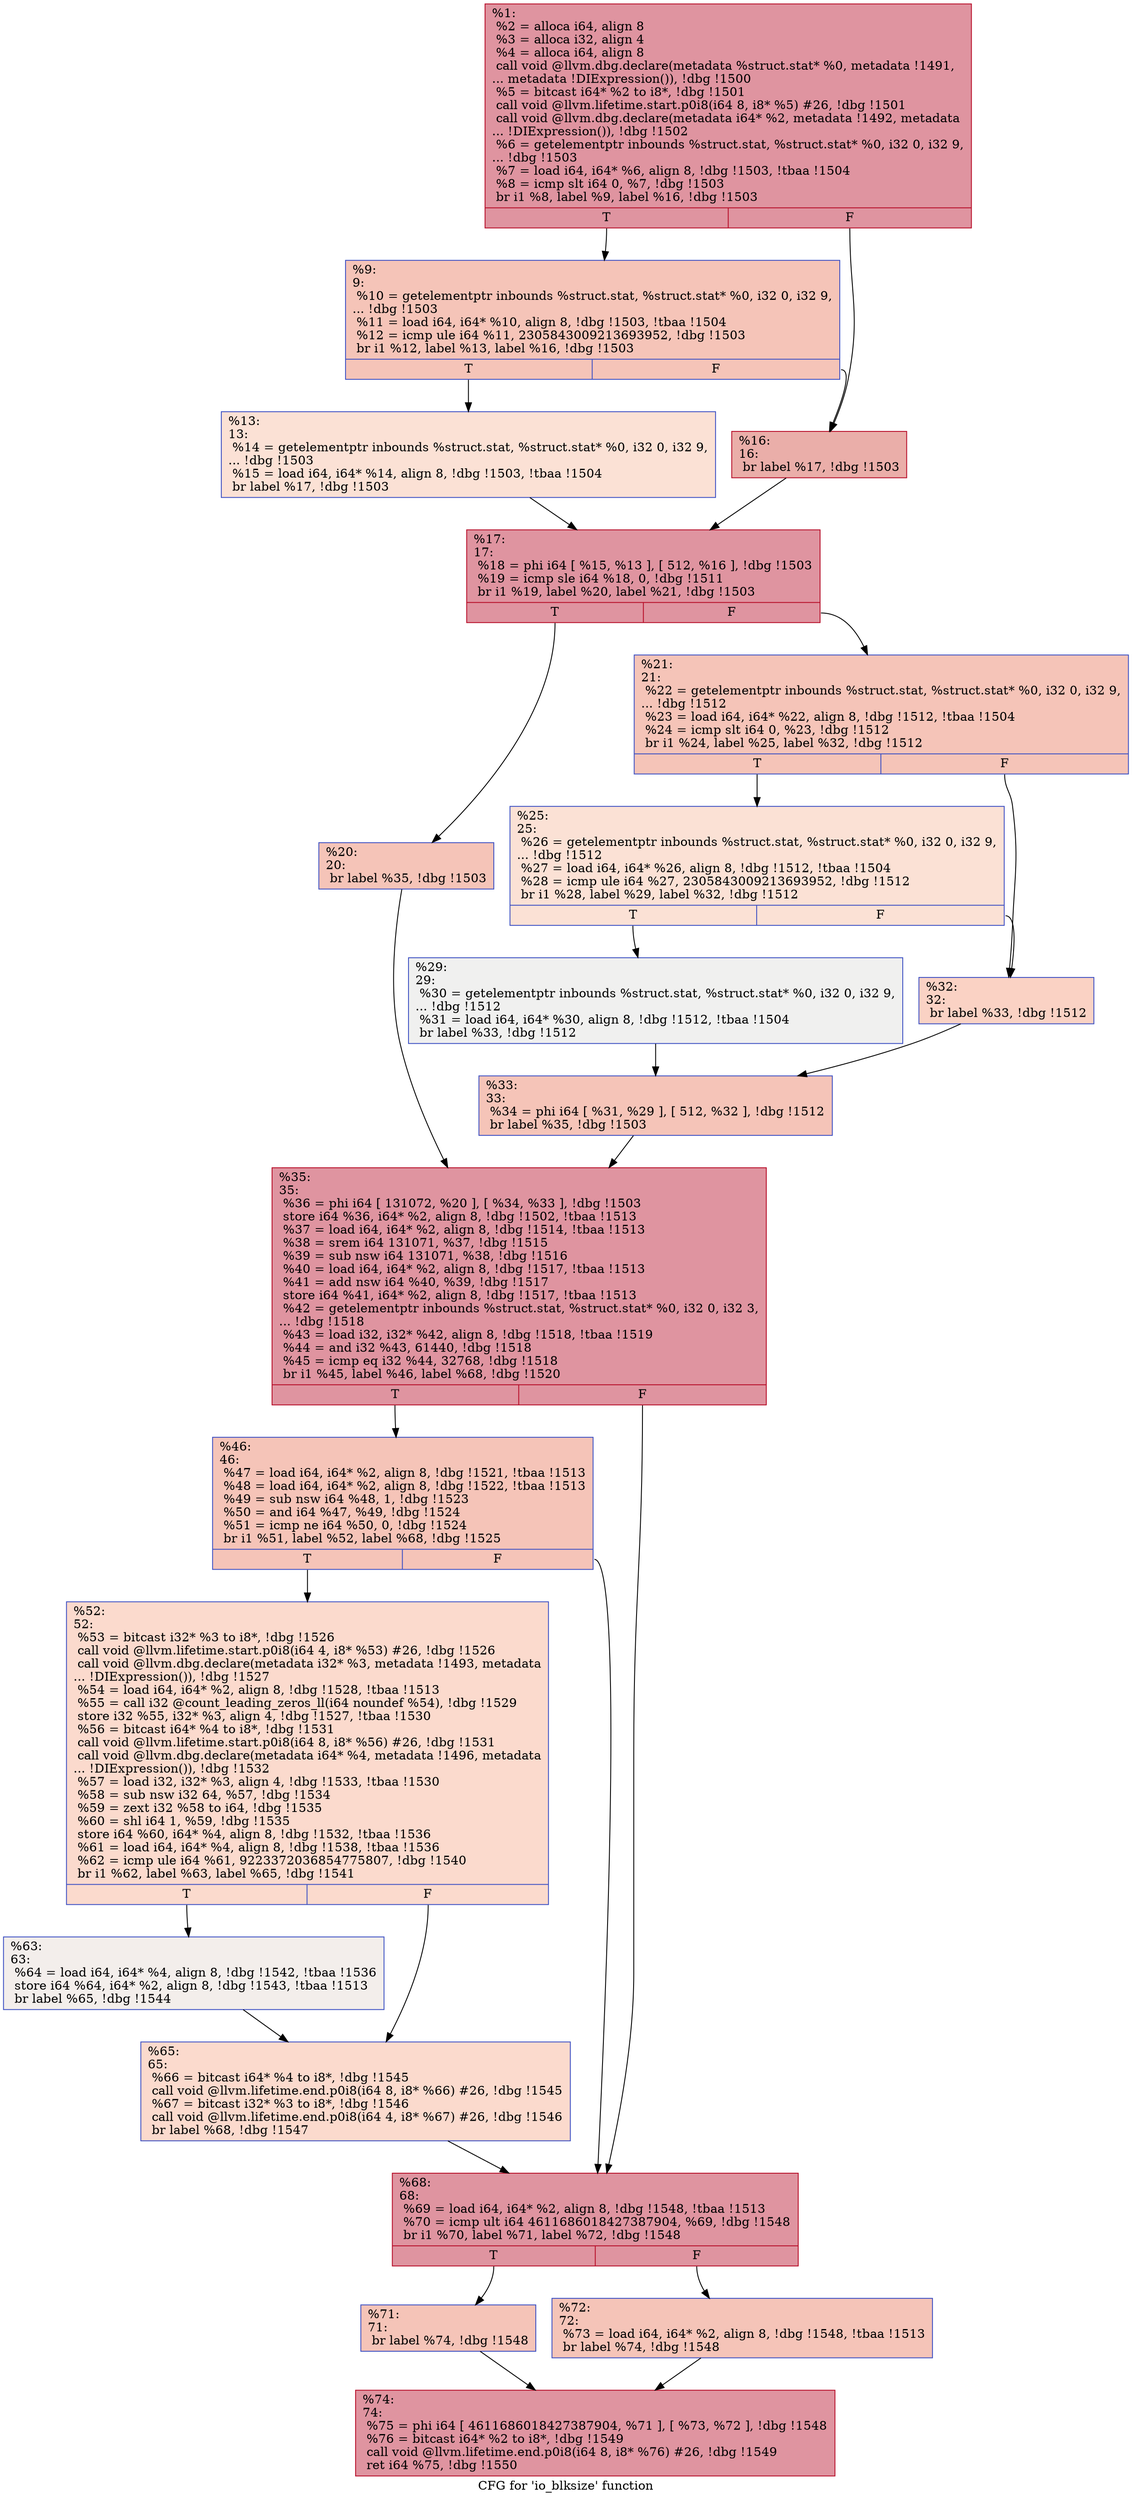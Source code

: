 digraph "CFG for 'io_blksize' function" {
	label="CFG for 'io_blksize' function";

	Node0xe9cb80 [shape=record,color="#b70d28ff", style=filled, fillcolor="#b70d2870",label="{%1:\l  %2 = alloca i64, align 8\l  %3 = alloca i32, align 4\l  %4 = alloca i64, align 8\l  call void @llvm.dbg.declare(metadata %struct.stat* %0, metadata !1491,\l... metadata !DIExpression()), !dbg !1500\l  %5 = bitcast i64* %2 to i8*, !dbg !1501\l  call void @llvm.lifetime.start.p0i8(i64 8, i8* %5) #26, !dbg !1501\l  call void @llvm.dbg.declare(metadata i64* %2, metadata !1492, metadata\l... !DIExpression()), !dbg !1502\l  %6 = getelementptr inbounds %struct.stat, %struct.stat* %0, i32 0, i32 9,\l... !dbg !1503\l  %7 = load i64, i64* %6, align 8, !dbg !1503, !tbaa !1504\l  %8 = icmp slt i64 0, %7, !dbg !1503\l  br i1 %8, label %9, label %16, !dbg !1503\l|{<s0>T|<s1>F}}"];
	Node0xe9cb80:s0 -> Node0xe9e660;
	Node0xe9cb80:s1 -> Node0xe9e700;
	Node0xe9e660 [shape=record,color="#3d50c3ff", style=filled, fillcolor="#e97a5f70",label="{%9:\l9:                                                \l  %10 = getelementptr inbounds %struct.stat, %struct.stat* %0, i32 0, i32 9,\l... !dbg !1503\l  %11 = load i64, i64* %10, align 8, !dbg !1503, !tbaa !1504\l  %12 = icmp ule i64 %11, 2305843009213693952, !dbg !1503\l  br i1 %12, label %13, label %16, !dbg !1503\l|{<s0>T|<s1>F}}"];
	Node0xe9e660:s0 -> Node0xe9e6b0;
	Node0xe9e660:s1 -> Node0xe9e700;
	Node0xe9e6b0 [shape=record,color="#3d50c3ff", style=filled, fillcolor="#f7bca170",label="{%13:\l13:                                               \l  %14 = getelementptr inbounds %struct.stat, %struct.stat* %0, i32 0, i32 9,\l... !dbg !1503\l  %15 = load i64, i64* %14, align 8, !dbg !1503, !tbaa !1504\l  br label %17, !dbg !1503\l}"];
	Node0xe9e6b0 -> Node0xe9e750;
	Node0xe9e700 [shape=record,color="#b70d28ff", style=filled, fillcolor="#d0473d70",label="{%16:\l16:                                               \l  br label %17, !dbg !1503\l}"];
	Node0xe9e700 -> Node0xe9e750;
	Node0xe9e750 [shape=record,color="#b70d28ff", style=filled, fillcolor="#b70d2870",label="{%17:\l17:                                               \l  %18 = phi i64 [ %15, %13 ], [ 512, %16 ], !dbg !1503\l  %19 = icmp sle i64 %18, 0, !dbg !1511\l  br i1 %19, label %20, label %21, !dbg !1503\l|{<s0>T|<s1>F}}"];
	Node0xe9e750:s0 -> Node0xe9e7a0;
	Node0xe9e750:s1 -> Node0xe9e7f0;
	Node0xe9e7a0 [shape=record,color="#3d50c3ff", style=filled, fillcolor="#e97a5f70",label="{%20:\l20:                                               \l  br label %35, !dbg !1503\l}"];
	Node0xe9e7a0 -> Node0xe9e980;
	Node0xe9e7f0 [shape=record,color="#3d50c3ff", style=filled, fillcolor="#e97a5f70",label="{%21:\l21:                                               \l  %22 = getelementptr inbounds %struct.stat, %struct.stat* %0, i32 0, i32 9,\l... !dbg !1512\l  %23 = load i64, i64* %22, align 8, !dbg !1512, !tbaa !1504\l  %24 = icmp slt i64 0, %23, !dbg !1512\l  br i1 %24, label %25, label %32, !dbg !1512\l|{<s0>T|<s1>F}}"];
	Node0xe9e7f0:s0 -> Node0xe9e840;
	Node0xe9e7f0:s1 -> Node0xe9e8e0;
	Node0xe9e840 [shape=record,color="#3d50c3ff", style=filled, fillcolor="#f7bca170",label="{%25:\l25:                                               \l  %26 = getelementptr inbounds %struct.stat, %struct.stat* %0, i32 0, i32 9,\l... !dbg !1512\l  %27 = load i64, i64* %26, align 8, !dbg !1512, !tbaa !1504\l  %28 = icmp ule i64 %27, 2305843009213693952, !dbg !1512\l  br i1 %28, label %29, label %32, !dbg !1512\l|{<s0>T|<s1>F}}"];
	Node0xe9e840:s0 -> Node0xe9e890;
	Node0xe9e840:s1 -> Node0xe9e8e0;
	Node0xe9e890 [shape=record,color="#3d50c3ff", style=filled, fillcolor="#dedcdb70",label="{%29:\l29:                                               \l  %30 = getelementptr inbounds %struct.stat, %struct.stat* %0, i32 0, i32 9,\l... !dbg !1512\l  %31 = load i64, i64* %30, align 8, !dbg !1512, !tbaa !1504\l  br label %33, !dbg !1512\l}"];
	Node0xe9e890 -> Node0xe9e930;
	Node0xe9e8e0 [shape=record,color="#3d50c3ff", style=filled, fillcolor="#f4987a70",label="{%32:\l32:                                               \l  br label %33, !dbg !1512\l}"];
	Node0xe9e8e0 -> Node0xe9e930;
	Node0xe9e930 [shape=record,color="#3d50c3ff", style=filled, fillcolor="#e97a5f70",label="{%33:\l33:                                               \l  %34 = phi i64 [ %31, %29 ], [ 512, %32 ], !dbg !1512\l  br label %35, !dbg !1503\l}"];
	Node0xe9e930 -> Node0xe9e980;
	Node0xe9e980 [shape=record,color="#b70d28ff", style=filled, fillcolor="#b70d2870",label="{%35:\l35:                                               \l  %36 = phi i64 [ 131072, %20 ], [ %34, %33 ], !dbg !1503\l  store i64 %36, i64* %2, align 8, !dbg !1502, !tbaa !1513\l  %37 = load i64, i64* %2, align 8, !dbg !1514, !tbaa !1513\l  %38 = srem i64 131071, %37, !dbg !1515\l  %39 = sub nsw i64 131071, %38, !dbg !1516\l  %40 = load i64, i64* %2, align 8, !dbg !1517, !tbaa !1513\l  %41 = add nsw i64 %40, %39, !dbg !1517\l  store i64 %41, i64* %2, align 8, !dbg !1517, !tbaa !1513\l  %42 = getelementptr inbounds %struct.stat, %struct.stat* %0, i32 0, i32 3,\l... !dbg !1518\l  %43 = load i32, i32* %42, align 8, !dbg !1518, !tbaa !1519\l  %44 = and i32 %43, 61440, !dbg !1518\l  %45 = icmp eq i32 %44, 32768, !dbg !1518\l  br i1 %45, label %46, label %68, !dbg !1520\l|{<s0>T|<s1>F}}"];
	Node0xe9e980:s0 -> Node0xe9e9d0;
	Node0xe9e980:s1 -> Node0xe9eb10;
	Node0xe9e9d0 [shape=record,color="#3d50c3ff", style=filled, fillcolor="#e97a5f70",label="{%46:\l46:                                               \l  %47 = load i64, i64* %2, align 8, !dbg !1521, !tbaa !1513\l  %48 = load i64, i64* %2, align 8, !dbg !1522, !tbaa !1513\l  %49 = sub nsw i64 %48, 1, !dbg !1523\l  %50 = and i64 %47, %49, !dbg !1524\l  %51 = icmp ne i64 %50, 0, !dbg !1524\l  br i1 %51, label %52, label %68, !dbg !1525\l|{<s0>T|<s1>F}}"];
	Node0xe9e9d0:s0 -> Node0xe9ea20;
	Node0xe9e9d0:s1 -> Node0xe9eb10;
	Node0xe9ea20 [shape=record,color="#3d50c3ff", style=filled, fillcolor="#f7ac8e70",label="{%52:\l52:                                               \l  %53 = bitcast i32* %3 to i8*, !dbg !1526\l  call void @llvm.lifetime.start.p0i8(i64 4, i8* %53) #26, !dbg !1526\l  call void @llvm.dbg.declare(metadata i32* %3, metadata !1493, metadata\l... !DIExpression()), !dbg !1527\l  %54 = load i64, i64* %2, align 8, !dbg !1528, !tbaa !1513\l  %55 = call i32 @count_leading_zeros_ll(i64 noundef %54), !dbg !1529\l  store i32 %55, i32* %3, align 4, !dbg !1527, !tbaa !1530\l  %56 = bitcast i64* %4 to i8*, !dbg !1531\l  call void @llvm.lifetime.start.p0i8(i64 8, i8* %56) #26, !dbg !1531\l  call void @llvm.dbg.declare(metadata i64* %4, metadata !1496, metadata\l... !DIExpression()), !dbg !1532\l  %57 = load i32, i32* %3, align 4, !dbg !1533, !tbaa !1530\l  %58 = sub nsw i32 64, %57, !dbg !1534\l  %59 = zext i32 %58 to i64, !dbg !1535\l  %60 = shl i64 1, %59, !dbg !1535\l  store i64 %60, i64* %4, align 8, !dbg !1532, !tbaa !1536\l  %61 = load i64, i64* %4, align 8, !dbg !1538, !tbaa !1536\l  %62 = icmp ule i64 %61, 9223372036854775807, !dbg !1540\l  br i1 %62, label %63, label %65, !dbg !1541\l|{<s0>T|<s1>F}}"];
	Node0xe9ea20:s0 -> Node0xe9ea70;
	Node0xe9ea20:s1 -> Node0xe9eac0;
	Node0xe9ea70 [shape=record,color="#3d50c3ff", style=filled, fillcolor="#e5d8d170",label="{%63:\l63:                                               \l  %64 = load i64, i64* %4, align 8, !dbg !1542, !tbaa !1536\l  store i64 %64, i64* %2, align 8, !dbg !1543, !tbaa !1513\l  br label %65, !dbg !1544\l}"];
	Node0xe9ea70 -> Node0xe9eac0;
	Node0xe9eac0 [shape=record,color="#3d50c3ff", style=filled, fillcolor="#f7ac8e70",label="{%65:\l65:                                               \l  %66 = bitcast i64* %4 to i8*, !dbg !1545\l  call void @llvm.lifetime.end.p0i8(i64 8, i8* %66) #26, !dbg !1545\l  %67 = bitcast i32* %3 to i8*, !dbg !1546\l  call void @llvm.lifetime.end.p0i8(i64 4, i8* %67) #26, !dbg !1546\l  br label %68, !dbg !1547\l}"];
	Node0xe9eac0 -> Node0xe9eb10;
	Node0xe9eb10 [shape=record,color="#b70d28ff", style=filled, fillcolor="#b70d2870",label="{%68:\l68:                                               \l  %69 = load i64, i64* %2, align 8, !dbg !1548, !tbaa !1513\l  %70 = icmp ult i64 4611686018427387904, %69, !dbg !1548\l  br i1 %70, label %71, label %72, !dbg !1548\l|{<s0>T|<s1>F}}"];
	Node0xe9eb10:s0 -> Node0xe9eb60;
	Node0xe9eb10:s1 -> Node0xe9ebb0;
	Node0xe9eb60 [shape=record,color="#3d50c3ff", style=filled, fillcolor="#e97a5f70",label="{%71:\l71:                                               \l  br label %74, !dbg !1548\l}"];
	Node0xe9eb60 -> Node0xe9ec00;
	Node0xe9ebb0 [shape=record,color="#3d50c3ff", style=filled, fillcolor="#e97a5f70",label="{%72:\l72:                                               \l  %73 = load i64, i64* %2, align 8, !dbg !1548, !tbaa !1513\l  br label %74, !dbg !1548\l}"];
	Node0xe9ebb0 -> Node0xe9ec00;
	Node0xe9ec00 [shape=record,color="#b70d28ff", style=filled, fillcolor="#b70d2870",label="{%74:\l74:                                               \l  %75 = phi i64 [ 4611686018427387904, %71 ], [ %73, %72 ], !dbg !1548\l  %76 = bitcast i64* %2 to i8*, !dbg !1549\l  call void @llvm.lifetime.end.p0i8(i64 8, i8* %76) #26, !dbg !1549\l  ret i64 %75, !dbg !1550\l}"];
}
